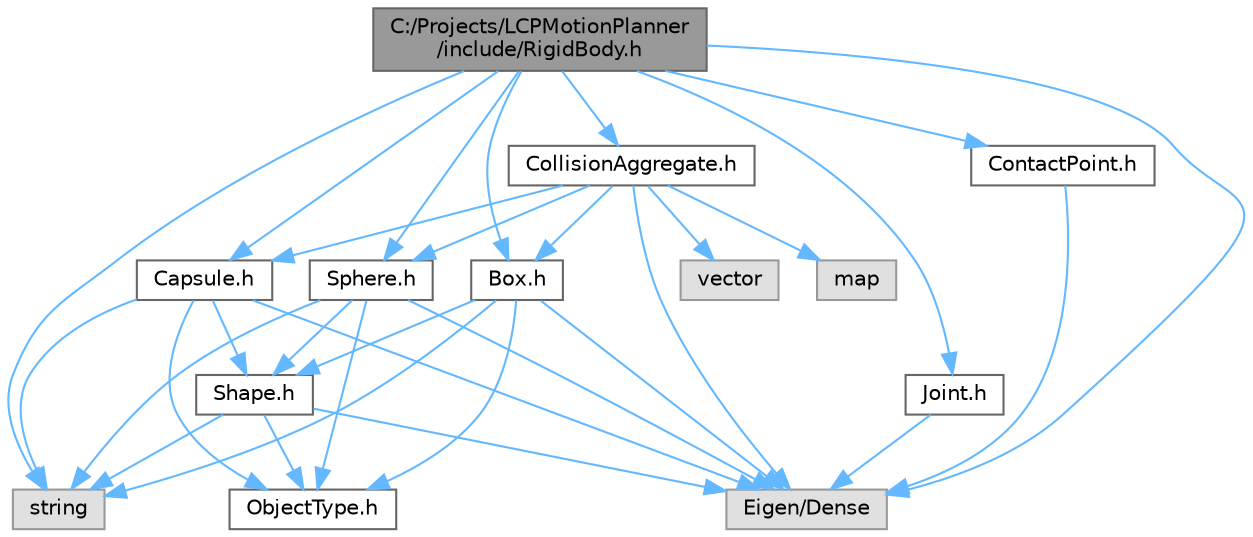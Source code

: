 digraph "C:/Projects/LCPMotionPlanner/include/RigidBody.h"
{
 // LATEX_PDF_SIZE
  bgcolor="transparent";
  edge [fontname=Helvetica,fontsize=10,labelfontname=Helvetica,labelfontsize=10];
  node [fontname=Helvetica,fontsize=10,shape=box,height=0.2,width=0.4];
  Node1 [label="C:/Projects/LCPMotionPlanner\l/include/RigidBody.h",height=0.2,width=0.4,color="gray40", fillcolor="grey60", style="filled", fontcolor="black",tooltip=" "];
  Node1 -> Node2 [color="steelblue1",style="solid"];
  Node2 [label="Eigen/Dense",height=0.2,width=0.4,color="grey60", fillcolor="#E0E0E0", style="filled",tooltip=" "];
  Node1 -> Node3 [color="steelblue1",style="solid"];
  Node3 [label="Joint.h",height=0.2,width=0.4,color="grey40", fillcolor="white", style="filled",URL="$_joint_8h.html",tooltip=" "];
  Node3 -> Node2 [color="steelblue1",style="solid"];
  Node1 -> Node4 [color="steelblue1",style="solid"];
  Node4 [label="CollisionAggregate.h",height=0.2,width=0.4,color="grey40", fillcolor="white", style="filled",URL="$_collision_aggregate_8h.html",tooltip=" "];
  Node4 -> Node5 [color="steelblue1",style="solid"];
  Node5 [label="Sphere.h",height=0.2,width=0.4,color="grey40", fillcolor="white", style="filled",URL="$_sphere_8h.html",tooltip=" "];
  Node5 -> Node6 [color="steelblue1",style="solid"];
  Node6 [label="Shape.h",height=0.2,width=0.4,color="grey40", fillcolor="white", style="filled",URL="$_shape_8h.html",tooltip=" "];
  Node6 -> Node7 [color="steelblue1",style="solid"];
  Node7 [label="ObjectType.h",height=0.2,width=0.4,color="grey40", fillcolor="white", style="filled",URL="$_object_type_8h.html",tooltip=" "];
  Node6 -> Node2 [color="steelblue1",style="solid"];
  Node6 -> Node8 [color="steelblue1",style="solid"];
  Node8 [label="string",height=0.2,width=0.4,color="grey60", fillcolor="#E0E0E0", style="filled",tooltip=" "];
  Node5 -> Node7 [color="steelblue1",style="solid"];
  Node5 -> Node2 [color="steelblue1",style="solid"];
  Node5 -> Node8 [color="steelblue1",style="solid"];
  Node4 -> Node9 [color="steelblue1",style="solid"];
  Node9 [label="Capsule.h",height=0.2,width=0.4,color="grey40", fillcolor="white", style="filled",URL="$_capsule_8h.html",tooltip=" "];
  Node9 -> Node6 [color="steelblue1",style="solid"];
  Node9 -> Node7 [color="steelblue1",style="solid"];
  Node9 -> Node2 [color="steelblue1",style="solid"];
  Node9 -> Node8 [color="steelblue1",style="solid"];
  Node4 -> Node10 [color="steelblue1",style="solid"];
  Node10 [label="Box.h",height=0.2,width=0.4,color="grey40", fillcolor="white", style="filled",URL="$_box_8h.html",tooltip=" "];
  Node10 -> Node6 [color="steelblue1",style="solid"];
  Node10 -> Node7 [color="steelblue1",style="solid"];
  Node10 -> Node2 [color="steelblue1",style="solid"];
  Node10 -> Node8 [color="steelblue1",style="solid"];
  Node4 -> Node11 [color="steelblue1",style="solid"];
  Node11 [label="vector",height=0.2,width=0.4,color="grey60", fillcolor="#E0E0E0", style="filled",tooltip=" "];
  Node4 -> Node12 [color="steelblue1",style="solid"];
  Node12 [label="map",height=0.2,width=0.4,color="grey60", fillcolor="#E0E0E0", style="filled",tooltip=" "];
  Node4 -> Node2 [color="steelblue1",style="solid"];
  Node1 -> Node5 [color="steelblue1",style="solid"];
  Node1 -> Node9 [color="steelblue1",style="solid"];
  Node1 -> Node10 [color="steelblue1",style="solid"];
  Node1 -> Node13 [color="steelblue1",style="solid"];
  Node13 [label="ContactPoint.h",height=0.2,width=0.4,color="grey40", fillcolor="white", style="filled",URL="$_contact_point_8h.html",tooltip=" "];
  Node13 -> Node2 [color="steelblue1",style="solid"];
  Node1 -> Node8 [color="steelblue1",style="solid"];
}

